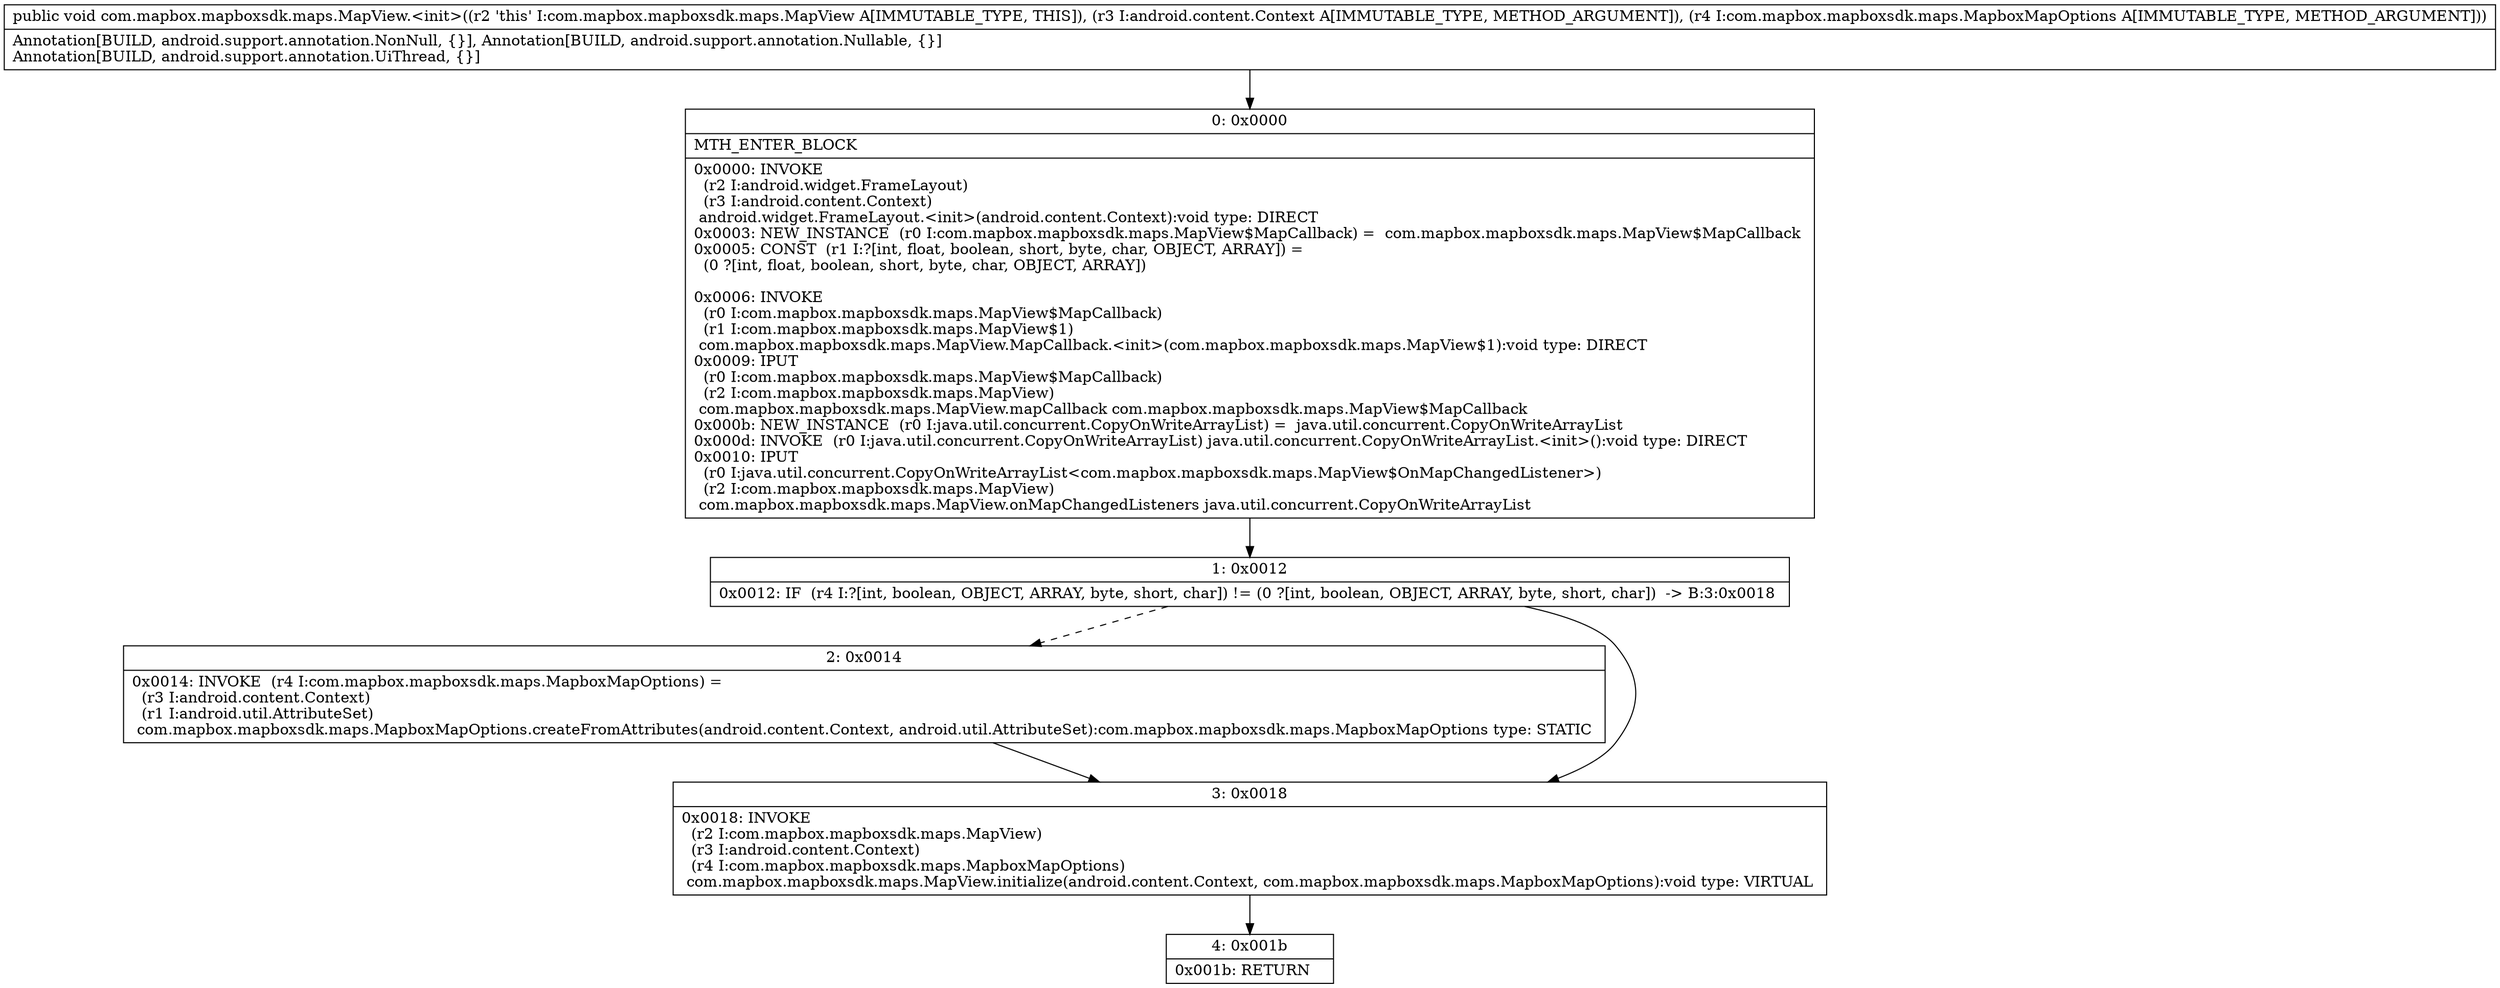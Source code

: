 digraph "CFG forcom.mapbox.mapboxsdk.maps.MapView.\<init\>(Landroid\/content\/Context;Lcom\/mapbox\/mapboxsdk\/maps\/MapboxMapOptions;)V" {
Node_0 [shape=record,label="{0\:\ 0x0000|MTH_ENTER_BLOCK\l|0x0000: INVOKE  \l  (r2 I:android.widget.FrameLayout)\l  (r3 I:android.content.Context)\l android.widget.FrameLayout.\<init\>(android.content.Context):void type: DIRECT \l0x0003: NEW_INSTANCE  (r0 I:com.mapbox.mapboxsdk.maps.MapView$MapCallback) =  com.mapbox.mapboxsdk.maps.MapView$MapCallback \l0x0005: CONST  (r1 I:?[int, float, boolean, short, byte, char, OBJECT, ARRAY]) = \l  (0 ?[int, float, boolean, short, byte, char, OBJECT, ARRAY])\l \l0x0006: INVOKE  \l  (r0 I:com.mapbox.mapboxsdk.maps.MapView$MapCallback)\l  (r1 I:com.mapbox.mapboxsdk.maps.MapView$1)\l com.mapbox.mapboxsdk.maps.MapView.MapCallback.\<init\>(com.mapbox.mapboxsdk.maps.MapView$1):void type: DIRECT \l0x0009: IPUT  \l  (r0 I:com.mapbox.mapboxsdk.maps.MapView$MapCallback)\l  (r2 I:com.mapbox.mapboxsdk.maps.MapView)\l com.mapbox.mapboxsdk.maps.MapView.mapCallback com.mapbox.mapboxsdk.maps.MapView$MapCallback \l0x000b: NEW_INSTANCE  (r0 I:java.util.concurrent.CopyOnWriteArrayList) =  java.util.concurrent.CopyOnWriteArrayList \l0x000d: INVOKE  (r0 I:java.util.concurrent.CopyOnWriteArrayList) java.util.concurrent.CopyOnWriteArrayList.\<init\>():void type: DIRECT \l0x0010: IPUT  \l  (r0 I:java.util.concurrent.CopyOnWriteArrayList\<com.mapbox.mapboxsdk.maps.MapView$OnMapChangedListener\>)\l  (r2 I:com.mapbox.mapboxsdk.maps.MapView)\l com.mapbox.mapboxsdk.maps.MapView.onMapChangedListeners java.util.concurrent.CopyOnWriteArrayList \l}"];
Node_1 [shape=record,label="{1\:\ 0x0012|0x0012: IF  (r4 I:?[int, boolean, OBJECT, ARRAY, byte, short, char]) != (0 ?[int, boolean, OBJECT, ARRAY, byte, short, char])  \-\> B:3:0x0018 \l}"];
Node_2 [shape=record,label="{2\:\ 0x0014|0x0014: INVOKE  (r4 I:com.mapbox.mapboxsdk.maps.MapboxMapOptions) = \l  (r3 I:android.content.Context)\l  (r1 I:android.util.AttributeSet)\l com.mapbox.mapboxsdk.maps.MapboxMapOptions.createFromAttributes(android.content.Context, android.util.AttributeSet):com.mapbox.mapboxsdk.maps.MapboxMapOptions type: STATIC \l}"];
Node_3 [shape=record,label="{3\:\ 0x0018|0x0018: INVOKE  \l  (r2 I:com.mapbox.mapboxsdk.maps.MapView)\l  (r3 I:android.content.Context)\l  (r4 I:com.mapbox.mapboxsdk.maps.MapboxMapOptions)\l com.mapbox.mapboxsdk.maps.MapView.initialize(android.content.Context, com.mapbox.mapboxsdk.maps.MapboxMapOptions):void type: VIRTUAL \l}"];
Node_4 [shape=record,label="{4\:\ 0x001b|0x001b: RETURN   \l}"];
MethodNode[shape=record,label="{public void com.mapbox.mapboxsdk.maps.MapView.\<init\>((r2 'this' I:com.mapbox.mapboxsdk.maps.MapView A[IMMUTABLE_TYPE, THIS]), (r3 I:android.content.Context A[IMMUTABLE_TYPE, METHOD_ARGUMENT]), (r4 I:com.mapbox.mapboxsdk.maps.MapboxMapOptions A[IMMUTABLE_TYPE, METHOD_ARGUMENT]))  | Annotation[BUILD, android.support.annotation.NonNull, \{\}], Annotation[BUILD, android.support.annotation.Nullable, \{\}]\lAnnotation[BUILD, android.support.annotation.UiThread, \{\}]\l}"];
MethodNode -> Node_0;
Node_0 -> Node_1;
Node_1 -> Node_2[style=dashed];
Node_1 -> Node_3;
Node_2 -> Node_3;
Node_3 -> Node_4;
}

